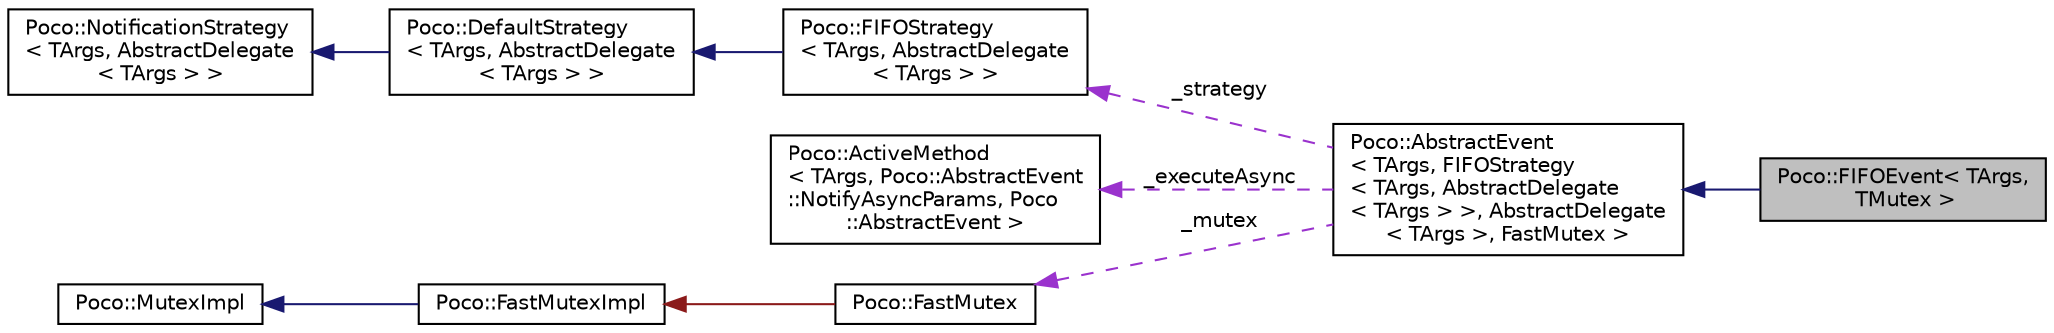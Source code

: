 digraph "Poco::FIFOEvent&lt; TArgs, TMutex &gt;"
{
 // LATEX_PDF_SIZE
  edge [fontname="Helvetica",fontsize="10",labelfontname="Helvetica",labelfontsize="10"];
  node [fontname="Helvetica",fontsize="10",shape=record];
  rankdir="LR";
  Node1 [label="Poco::FIFOEvent\< TArgs,\l TMutex \>",height=0.2,width=0.4,color="black", fillcolor="grey75", style="filled", fontcolor="black",tooltip=" "];
  Node2 -> Node1 [dir="back",color="midnightblue",fontsize="10",style="solid",fontname="Helvetica"];
  Node2 [label="Poco::AbstractEvent\l\< TArgs, FIFOStrategy\l\< TArgs, AbstractDelegate\l\< TArgs \> \>, AbstractDelegate\l\< TArgs \>, FastMutex \>",height=0.2,width=0.4,color="black", fillcolor="white", style="filled",URL="$classPoco_1_1AbstractEvent.html",tooltip=" "];
  Node3 -> Node2 [dir="back",color="darkorchid3",fontsize="10",style="dashed",label=" _strategy" ,fontname="Helvetica"];
  Node3 [label="Poco::FIFOStrategy\l\< TArgs, AbstractDelegate\l\< TArgs \> \>",height=0.2,width=0.4,color="black", fillcolor="white", style="filled",URL="$classPoco_1_1FIFOStrategy.html",tooltip=" "];
  Node4 -> Node3 [dir="back",color="midnightblue",fontsize="10",style="solid",fontname="Helvetica"];
  Node4 [label="Poco::DefaultStrategy\l\< TArgs, AbstractDelegate\l\< TArgs \> \>",height=0.2,width=0.4,color="black", fillcolor="white", style="filled",URL="$classPoco_1_1DefaultStrategy.html",tooltip=" "];
  Node5 -> Node4 [dir="back",color="midnightblue",fontsize="10",style="solid",fontname="Helvetica"];
  Node5 [label="Poco::NotificationStrategy\l\< TArgs, AbstractDelegate\l\< TArgs \> \>",height=0.2,width=0.4,color="black", fillcolor="white", style="filled",URL="$classPoco_1_1NotificationStrategy.html",tooltip=" "];
  Node6 -> Node2 [dir="back",color="darkorchid3",fontsize="10",style="dashed",label=" _executeAsync" ,fontname="Helvetica"];
  Node6 [label="Poco::ActiveMethod\l\< TArgs, Poco::AbstractEvent\l::NotifyAsyncParams, Poco\l::AbstractEvent \>",height=0.2,width=0.4,color="black", fillcolor="white", style="filled",URL="$classPoco_1_1ActiveMethod.html",tooltip=" "];
  Node7 -> Node2 [dir="back",color="darkorchid3",fontsize="10",style="dashed",label=" _mutex" ,fontname="Helvetica"];
  Node7 [label="Poco::FastMutex",height=0.2,width=0.4,color="black", fillcolor="white", style="filled",URL="$classPoco_1_1FastMutex.html",tooltip=" "];
  Node8 -> Node7 [dir="back",color="firebrick4",fontsize="10",style="solid",fontname="Helvetica"];
  Node8 [label="Poco::FastMutexImpl",height=0.2,width=0.4,color="black", fillcolor="white", style="filled",URL="$classPoco_1_1FastMutexImpl.html",tooltip=" "];
  Node9 -> Node8 [dir="back",color="midnightblue",fontsize="10",style="solid",fontname="Helvetica"];
  Node9 [label="Poco::MutexImpl",height=0.2,width=0.4,color="black", fillcolor="white", style="filled",URL="$classPoco_1_1MutexImpl.html",tooltip=" "];
}
